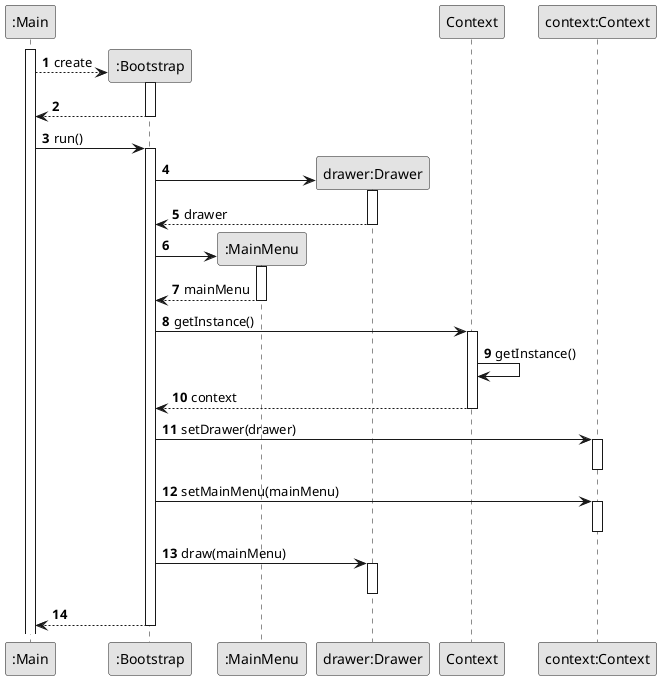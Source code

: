 @startuml
'https://plantuml.com/sequence-diagram

skinparam monochrome true
skinparam packageStyle rectangle
skinparam shadowing false

autonumber

'hide footbox
participant ":Main" as Main
participant ":Bootstrap" as Bootstrap
participant ":MainMenu" as MainMenu
participant "drawer:Drawer" as drawer
participant Context
participant "context:Context" as context

activate Main
    Main --> Bootstrap** : create
    activate Bootstrap
        Bootstrap --> Main
    deactivate Bootstrap
    Main -> Bootstrap : run()
    activate Bootstrap
        Bootstrap -> drawer**
        activate drawer
            drawer --> Bootstrap : drawer
        deactivate drawer
        Bootstrap -> MainMenu**
        activate MainMenu
            MainMenu --> Bootstrap : mainMenu
        deactivate MainMenu
        Bootstrap -> Context : getInstance()
        activate Context
            Context -> Context : getInstance()
            Context --> Bootstrap : context
        deactivate Context
        Bootstrap -> context : setDrawer(drawer)
        activate context
        deactivate context
        Bootstrap -> context : setMainMenu(mainMenu)
        activate context
        deactivate context
        Bootstrap -> drawer : draw(mainMenu)
        activate drawer
        deactivate drawer
        Bootstrap --> Main
    deactivate Bootstrap

@enduml